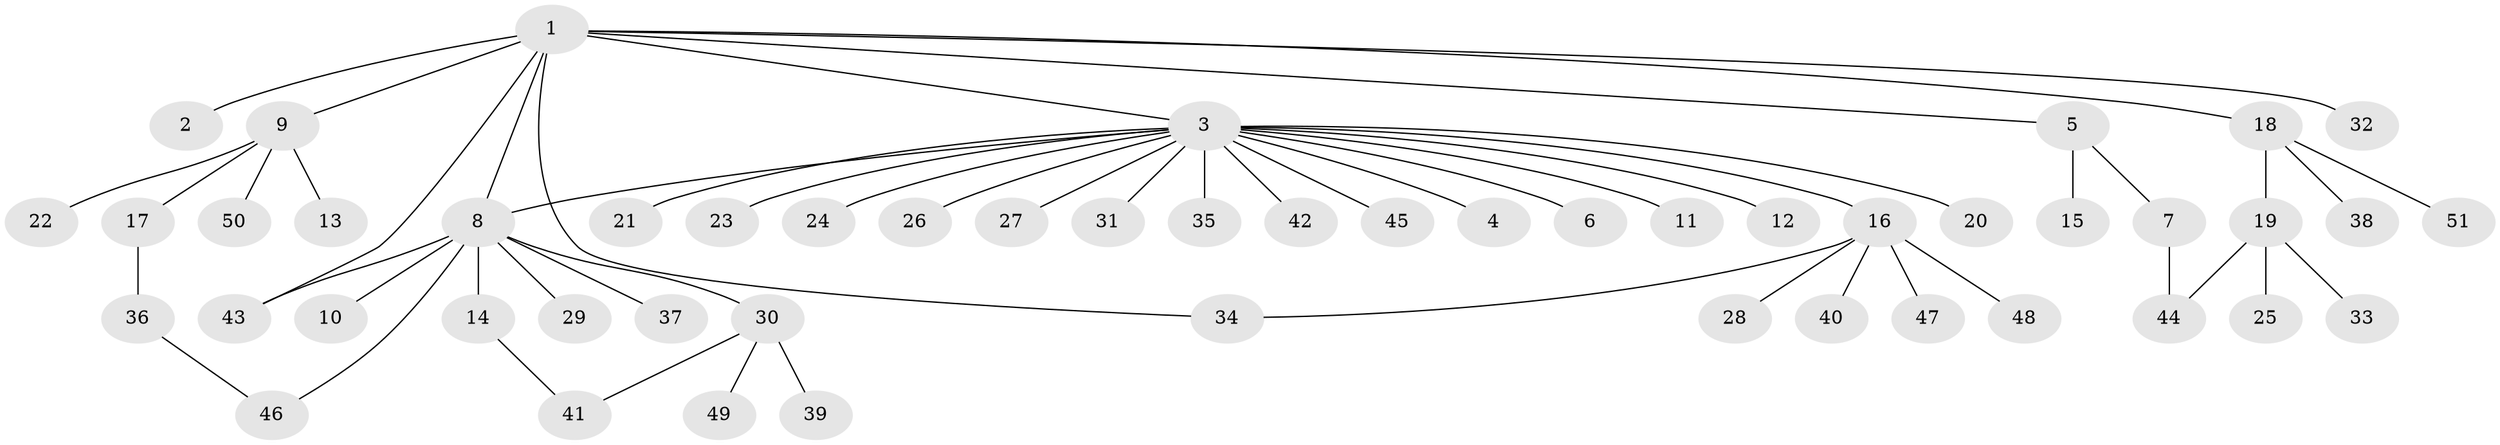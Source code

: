 // coarse degree distribution, {6: 0.09523809523809523, 3: 0.2857142857142857, 2: 0.14285714285714285, 1: 0.42857142857142855, 5: 0.047619047619047616}
// Generated by graph-tools (version 1.1) at 2025/50/03/04/25 22:50:35]
// undirected, 51 vertices, 56 edges
graph export_dot {
  node [color=gray90,style=filled];
  1;
  2;
  3;
  4;
  5;
  6;
  7;
  8;
  9;
  10;
  11;
  12;
  13;
  14;
  15;
  16;
  17;
  18;
  19;
  20;
  21;
  22;
  23;
  24;
  25;
  26;
  27;
  28;
  29;
  30;
  31;
  32;
  33;
  34;
  35;
  36;
  37;
  38;
  39;
  40;
  41;
  42;
  43;
  44;
  45;
  46;
  47;
  48;
  49;
  50;
  51;
  1 -- 2;
  1 -- 3;
  1 -- 5;
  1 -- 8;
  1 -- 9;
  1 -- 18;
  1 -- 32;
  1 -- 34;
  1 -- 43;
  3 -- 4;
  3 -- 6;
  3 -- 8;
  3 -- 11;
  3 -- 12;
  3 -- 16;
  3 -- 20;
  3 -- 21;
  3 -- 23;
  3 -- 24;
  3 -- 26;
  3 -- 27;
  3 -- 31;
  3 -- 35;
  3 -- 42;
  3 -- 45;
  5 -- 7;
  5 -- 15;
  7 -- 44;
  8 -- 10;
  8 -- 14;
  8 -- 29;
  8 -- 30;
  8 -- 37;
  8 -- 43;
  8 -- 46;
  9 -- 13;
  9 -- 17;
  9 -- 22;
  9 -- 50;
  14 -- 41;
  16 -- 28;
  16 -- 34;
  16 -- 40;
  16 -- 47;
  16 -- 48;
  17 -- 36;
  18 -- 19;
  18 -- 38;
  18 -- 51;
  19 -- 25;
  19 -- 33;
  19 -- 44;
  30 -- 39;
  30 -- 41;
  30 -- 49;
  36 -- 46;
}
